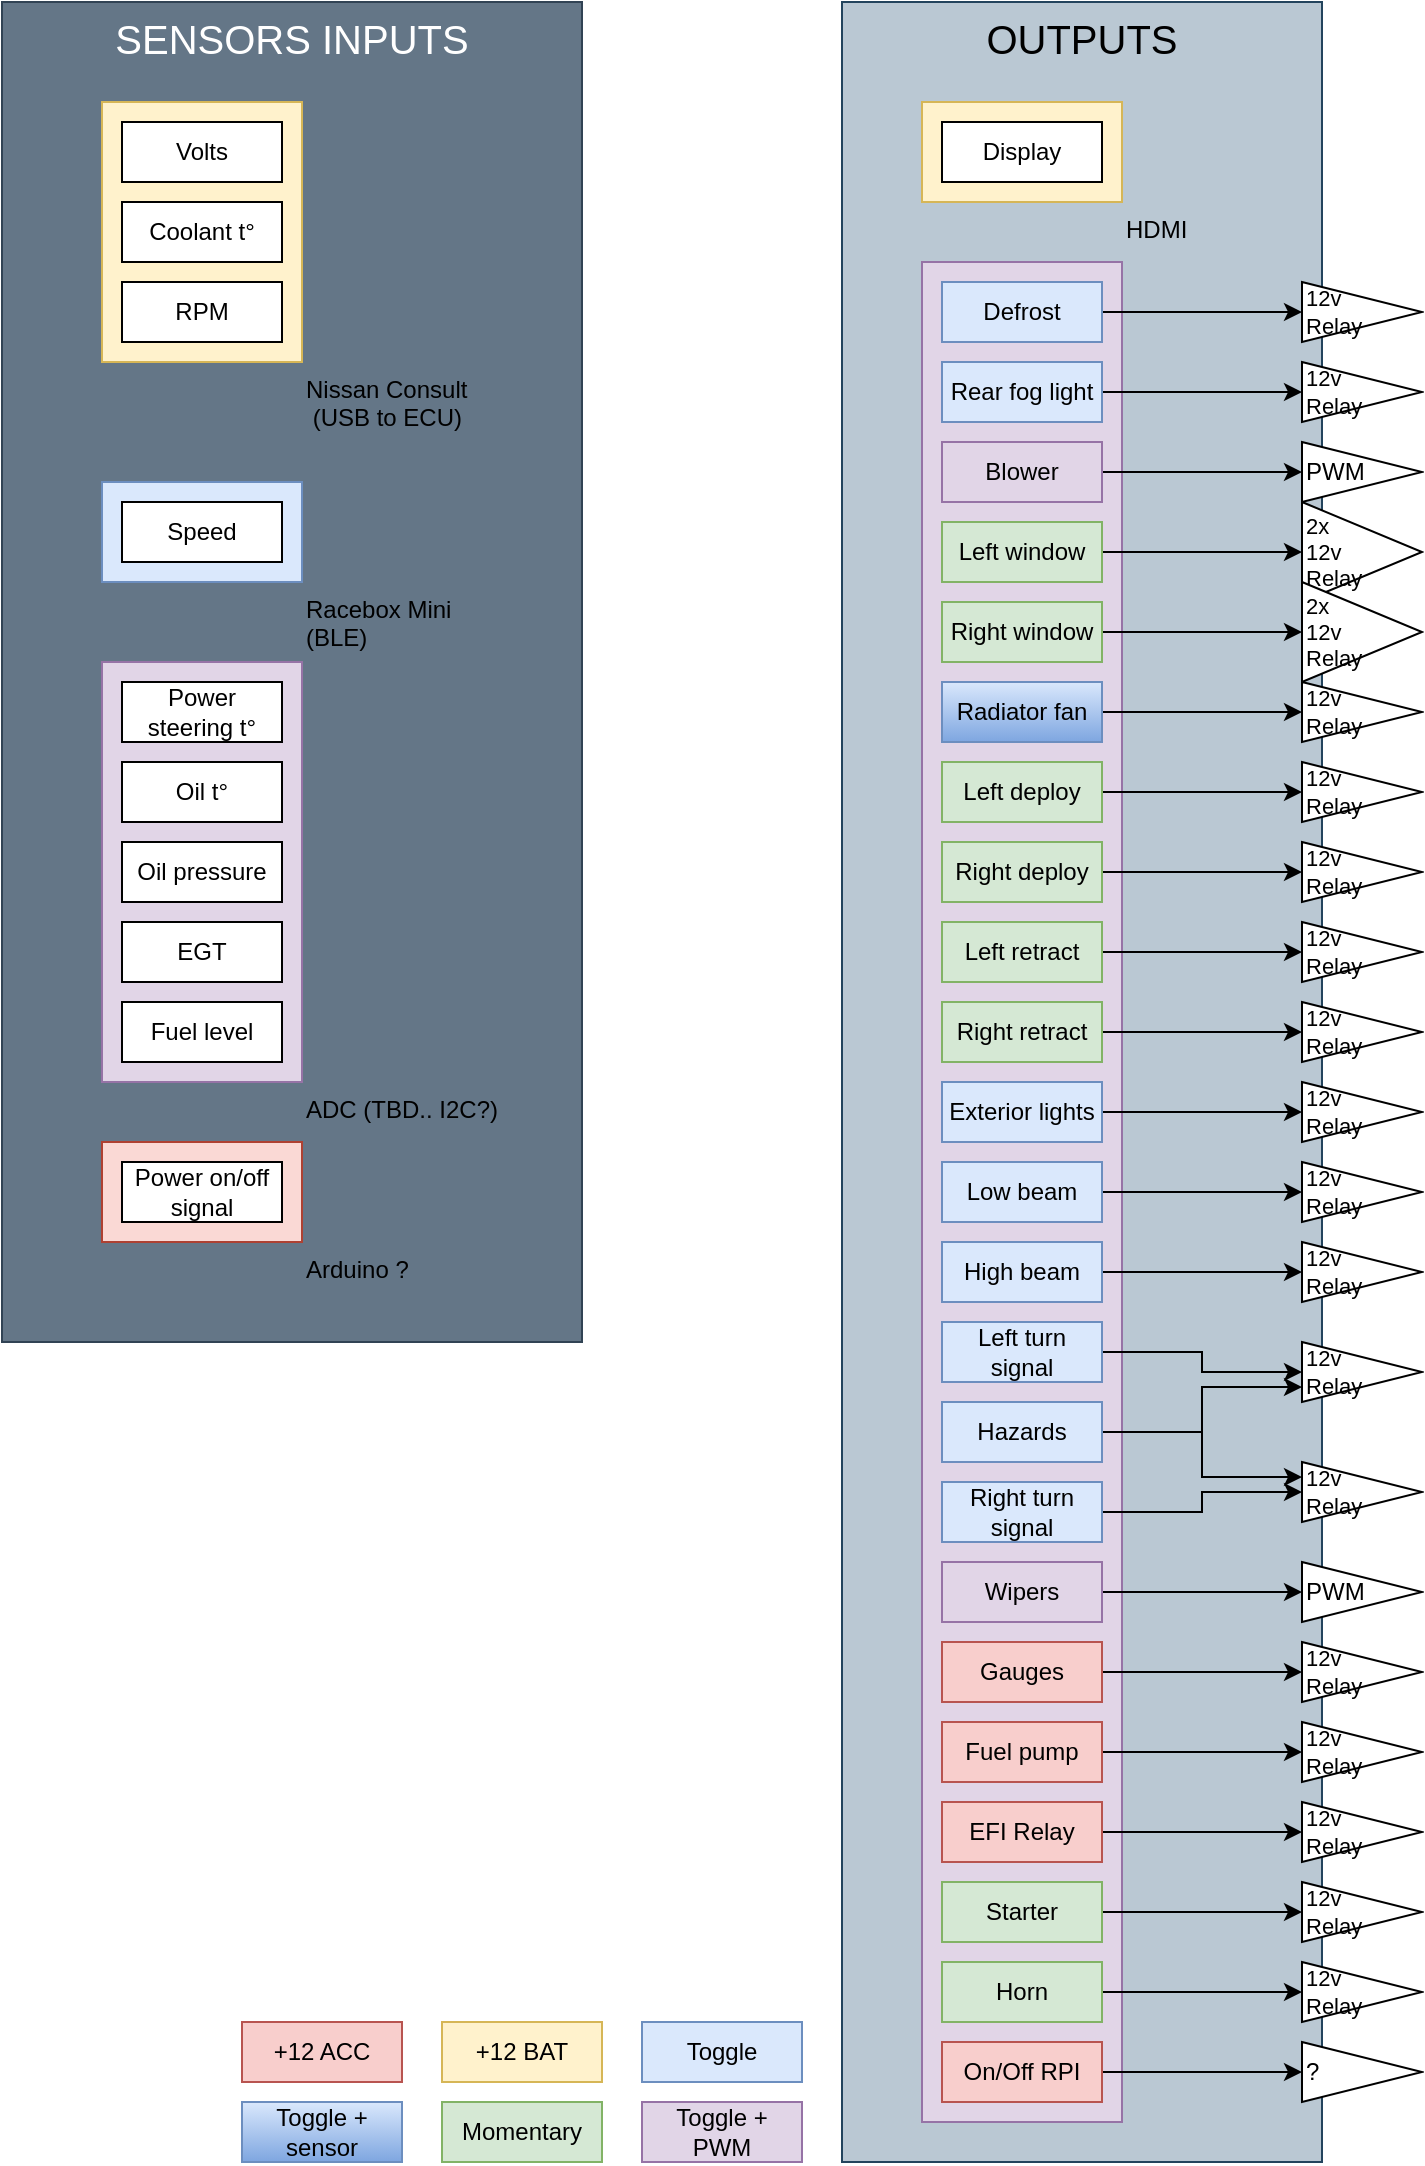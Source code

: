 <mxfile version="20.3.0" type="google"><diagram id="dMd-90o6zL3o7qZjqOmb" name="Page-1"><mxGraphModel grid="1" page="1" gridSize="10" guides="1" tooltips="1" connect="1" arrows="1" fold="1" pageScale="1" pageWidth="850" pageHeight="1100" math="0" shadow="0"><root><mxCell id="0"/><mxCell id="1" parent="0"/><mxCell id="cfqWBWLSlpMjiEq0KBnw-18" value="&lt;div style=&quot;font-size: 20px;&quot;&gt;&lt;font style=&quot;font-size: 20px;&quot;&gt;SENSORS INPUTS&lt;/font&gt;&lt;/div&gt;" style="rounded=0;whiteSpace=wrap;html=1;labelBackgroundColor=none;fillColor=#647687;fontColor=#ffffff;strokeColor=#314354;verticalAlign=top;" vertex="1" parent="1"><mxGeometry x="40" y="40" width="290" height="670" as="geometry"/></mxCell><mxCell id="cfqWBWLSlpMjiEq0KBnw-5" value="&lt;div&gt;Nissan Consult&lt;/div&gt;&lt;div&gt;&amp;nbsp;(USB to ECU)&lt;/div&gt;" style="rounded=0;whiteSpace=wrap;html=1;align=left;labelPosition=right;verticalLabelPosition=bottom;verticalAlign=top;horizontal=1;labelBackgroundColor=none;fillColor=#fff2cc;strokeColor=#d6b656;" vertex="1" parent="1"><mxGeometry x="90" y="90" width="100" height="130" as="geometry"/></mxCell><mxCell id="cfqWBWLSlpMjiEq0KBnw-7" value="&lt;div&gt;Coolant t°&lt;/div&gt;" style="rounded=0;whiteSpace=wrap;html=1;labelBackgroundColor=none;" vertex="1" parent="1"><mxGeometry x="100" y="140" width="80" height="30" as="geometry"/></mxCell><mxCell id="cfqWBWLSlpMjiEq0KBnw-8" value="RPM" style="rounded=0;whiteSpace=wrap;html=1;labelBackgroundColor=none;" vertex="1" parent="1"><mxGeometry x="100" y="180" width="80" height="30" as="geometry"/></mxCell><mxCell id="cfqWBWLSlpMjiEq0KBnw-9" value="Racebox Mini&lt;br&gt;(BLE)" style="rounded=0;whiteSpace=wrap;html=1;labelBackgroundColor=none;labelPosition=right;verticalLabelPosition=bottom;align=left;verticalAlign=top;fillColor=#dae8fc;strokeColor=#6c8ebf;" vertex="1" parent="1"><mxGeometry x="90" y="280" width="100" height="50" as="geometry"/></mxCell><mxCell id="cfqWBWLSlpMjiEq0KBnw-10" value="Speed" style="rounded=0;whiteSpace=wrap;html=1;labelBackgroundColor=none;" vertex="1" parent="1"><mxGeometry x="100" y="290" width="80" height="30" as="geometry"/></mxCell><mxCell id="cfqWBWLSlpMjiEq0KBnw-11" value="ADC (TBD.. I2C?)" style="rounded=0;whiteSpace=wrap;html=1;labelBackgroundColor=none;fillColor=#e1d5e7;strokeColor=#9673a6;labelPosition=right;verticalLabelPosition=bottom;align=left;verticalAlign=top;" vertex="1" parent="1"><mxGeometry x="90" y="370" width="100" height="210" as="geometry"/></mxCell><mxCell id="cfqWBWLSlpMjiEq0KBnw-12" value="Oil t°" style="rounded=0;whiteSpace=wrap;html=1;labelBackgroundColor=none;" vertex="1" parent="1"><mxGeometry x="100" y="420" width="80" height="30" as="geometry"/></mxCell><mxCell id="cfqWBWLSlpMjiEq0KBnw-13" value="Oil pressure" style="rounded=0;whiteSpace=wrap;html=1;labelBackgroundColor=none;" vertex="1" parent="1"><mxGeometry x="100" y="460" width="80" height="30" as="geometry"/></mxCell><mxCell id="cfqWBWLSlpMjiEq0KBnw-14" value="EGT" style="rounded=0;whiteSpace=wrap;html=1;labelBackgroundColor=none;" vertex="1" parent="1"><mxGeometry x="100" y="500" width="80" height="30" as="geometry"/></mxCell><mxCell id="cfqWBWLSlpMjiEq0KBnw-15" value="&lt;div&gt;Fuel level&lt;/div&gt;" style="rounded=0;whiteSpace=wrap;html=1;labelBackgroundColor=none;" vertex="1" parent="1"><mxGeometry x="100" y="540" width="80" height="30" as="geometry"/></mxCell><mxCell id="cfqWBWLSlpMjiEq0KBnw-21" value="&lt;div&gt;Volts&lt;/div&gt;" style="rounded=0;whiteSpace=wrap;html=1;labelBackgroundColor=none;" vertex="1" parent="1"><mxGeometry x="100" y="100" width="80" height="30" as="geometry"/></mxCell><mxCell id="cfqWBWLSlpMjiEq0KBnw-30" value="OUTPUTS" style="rounded=0;whiteSpace=wrap;html=1;labelBackgroundColor=none;fillColor=#bac8d3;strokeColor=#23445d;verticalAlign=top;fontSize=20;" vertex="1" parent="1"><mxGeometry x="460" y="40" width="240" height="1080" as="geometry"/></mxCell><mxCell id="cfqWBWLSlpMjiEq0KBnw-31" value="&lt;div&gt;HDMI&lt;/div&gt;" style="rounded=0;whiteSpace=wrap;html=1;align=left;labelPosition=right;verticalLabelPosition=bottom;verticalAlign=top;horizontal=1;labelBackgroundColor=none;fillColor=#fff2cc;strokeColor=#d6b656;" vertex="1" parent="1"><mxGeometry x="500" y="90" width="100" height="50" as="geometry"/></mxCell><mxCell id="cfqWBWLSlpMjiEq0KBnw-32" value="&lt;div&gt;Display&lt;/div&gt;" style="rounded=0;whiteSpace=wrap;html=1;labelBackgroundColor=none;" vertex="1" parent="1"><mxGeometry x="510" y="100" width="80" height="30" as="geometry"/></mxCell><mxCell id="cfqWBWLSlpMjiEq0KBnw-33" value="&lt;div&gt;&lt;br&gt;&lt;/div&gt;" style="rounded=0;whiteSpace=wrap;html=1;labelBackgroundColor=none;fillColor=#e1d5e7;strokeColor=#9673a6;labelPosition=right;verticalLabelPosition=bottom;align=left;verticalAlign=top;" vertex="1" parent="1"><mxGeometry x="500" y="170" width="100" height="930" as="geometry"/></mxCell><mxCell id="96zIXY9BduZtXswJ0TkS-7" style="edgeStyle=orthogonalEdgeStyle;rounded=0;orthogonalLoop=1;jettySize=auto;html=1;exitX=1;exitY=0.5;exitDx=0;exitDy=0;entryX=0;entryY=0.5;entryDx=0;entryDy=0;fontSize=11;" edge="1" parent="1" source="cfqWBWLSlpMjiEq0KBnw-34" target="96zIXY9BduZtXswJ0TkS-6"><mxGeometry relative="1" as="geometry"/></mxCell><mxCell id="cfqWBWLSlpMjiEq0KBnw-34" value="Defrost" style="rounded=0;whiteSpace=wrap;html=1;labelBackgroundColor=none;fillColor=#dae8fc;strokeColor=#6c8ebf;" vertex="1" parent="1"><mxGeometry x="510" y="180" width="80" height="30" as="geometry"/></mxCell><mxCell id="96zIXY9BduZtXswJ0TkS-18" style="edgeStyle=orthogonalEdgeStyle;rounded=0;orthogonalLoop=1;jettySize=auto;html=1;exitX=1;exitY=0.5;exitDx=0;exitDy=0;entryX=0;entryY=0.5;entryDx=0;entryDy=0;fontSize=11;" edge="1" parent="1" source="cfqWBWLSlpMjiEq0KBnw-35" target="96zIXY9BduZtXswJ0TkS-8"><mxGeometry relative="1" as="geometry"/></mxCell><mxCell id="cfqWBWLSlpMjiEq0KBnw-35" value="Rear fog light" style="rounded=0;whiteSpace=wrap;html=1;labelBackgroundColor=none;fillColor=#dae8fc;strokeColor=#6c8ebf;" vertex="1" parent="1"><mxGeometry x="510" y="220" width="80" height="30" as="geometry"/></mxCell><mxCell id="96zIXY9BduZtXswJ0TkS-20" style="edgeStyle=orthogonalEdgeStyle;rounded=0;orthogonalLoop=1;jettySize=auto;html=1;exitX=1;exitY=0.5;exitDx=0;exitDy=0;fontSize=11;" edge="1" parent="1" source="cfqWBWLSlpMjiEq0KBnw-36" target="96zIXY9BduZtXswJ0TkS-19"><mxGeometry relative="1" as="geometry"/></mxCell><mxCell id="cfqWBWLSlpMjiEq0KBnw-36" value="Blower" style="rounded=0;whiteSpace=wrap;html=1;labelBackgroundColor=none;fillColor=#e1d5e7;strokeColor=#9673a6;" vertex="1" parent="1"><mxGeometry x="510" y="260" width="80" height="30" as="geometry"/></mxCell><mxCell id="96zIXY9BduZtXswJ0TkS-21" style="edgeStyle=orthogonalEdgeStyle;rounded=0;orthogonalLoop=1;jettySize=auto;html=1;exitX=1;exitY=0.5;exitDx=0;exitDy=0;fontSize=11;" edge="1" parent="1" source="cfqWBWLSlpMjiEq0KBnw-37" target="96zIXY9BduZtXswJ0TkS-9"><mxGeometry relative="1" as="geometry"/></mxCell><mxCell id="cfqWBWLSlpMjiEq0KBnw-37" value="Left window" style="rounded=0;whiteSpace=wrap;html=1;labelBackgroundColor=none;fillColor=#d5e8d4;strokeColor=#82b366;" vertex="1" parent="1"><mxGeometry x="510" y="300" width="80" height="30" as="geometry"/></mxCell><mxCell id="96zIXY9BduZtXswJ0TkS-22" style="edgeStyle=orthogonalEdgeStyle;rounded=0;orthogonalLoop=1;jettySize=auto;html=1;exitX=1;exitY=0.5;exitDx=0;exitDy=0;fontSize=11;" edge="1" parent="1" source="cfqWBWLSlpMjiEq0KBnw-38" target="96zIXY9BduZtXswJ0TkS-11"><mxGeometry relative="1" as="geometry"/></mxCell><mxCell id="cfqWBWLSlpMjiEq0KBnw-38" value="Right window" style="rounded=0;whiteSpace=wrap;html=1;labelBackgroundColor=none;fillColor=#d5e8d4;strokeColor=#82b366;" vertex="1" parent="1"><mxGeometry x="510" y="340" width="80" height="30" as="geometry"/></mxCell><mxCell id="cfqWBWLSlpMjiEq0KBnw-39" value="&lt;div&gt;Arduino ?&lt;/div&gt;" style="rounded=0;whiteSpace=wrap;html=1;labelBackgroundColor=none;fillColor=#fad9d5;strokeColor=#ae4132;labelPosition=right;verticalLabelPosition=bottom;align=left;verticalAlign=top;" vertex="1" parent="1"><mxGeometry x="90" y="610" width="100" height="50" as="geometry"/></mxCell><mxCell id="cfqWBWLSlpMjiEq0KBnw-40" value="&lt;div&gt;Power on/off&lt;/div&gt;&lt;div&gt;signal&lt;br&gt;&lt;/div&gt;" style="rounded=0;whiteSpace=wrap;html=1;labelBackgroundColor=none;" vertex="1" parent="1"><mxGeometry x="100" y="620" width="80" height="30" as="geometry"/></mxCell><mxCell id="96zIXY9BduZtXswJ0TkS-23" style="edgeStyle=orthogonalEdgeStyle;rounded=0;orthogonalLoop=1;jettySize=auto;html=1;exitX=1;exitY=0.5;exitDx=0;exitDy=0;fontSize=11;" edge="1" parent="1" source="cfqWBWLSlpMjiEq0KBnw-42" target="96zIXY9BduZtXswJ0TkS-12"><mxGeometry relative="1" as="geometry"/></mxCell><mxCell id="cfqWBWLSlpMjiEq0KBnw-42" value="Radiator fan" style="rounded=0;whiteSpace=wrap;html=1;labelBackgroundColor=none;fillColor=#dae8fc;gradientColor=#7ea6e0;strokeColor=#6c8ebf;" vertex="1" parent="1"><mxGeometry x="510" y="380" width="80" height="30" as="geometry"/></mxCell><mxCell id="cfqWBWLSlpMjiEq0KBnw-43" value="Power steering t°" style="rounded=0;whiteSpace=wrap;html=1;labelBackgroundColor=none;" vertex="1" parent="1"><mxGeometry x="100" y="380" width="80" height="30" as="geometry"/></mxCell><mxCell id="96zIXY9BduZtXswJ0TkS-24" style="edgeStyle=orthogonalEdgeStyle;rounded=0;orthogonalLoop=1;jettySize=auto;html=1;exitX=1;exitY=0.5;exitDx=0;exitDy=0;entryX=0;entryY=0.5;entryDx=0;entryDy=0;fontSize=11;" edge="1" parent="1" source="96zIXY9BduZtXswJ0TkS-1" target="96zIXY9BduZtXswJ0TkS-15"><mxGeometry relative="1" as="geometry"/></mxCell><mxCell id="96zIXY9BduZtXswJ0TkS-1" value="Left deploy" style="rounded=0;whiteSpace=wrap;html=1;labelBackgroundColor=none;fillColor=#d5e8d4;strokeColor=#82b366;" vertex="1" parent="1"><mxGeometry x="510" y="420" width="80" height="30" as="geometry"/></mxCell><mxCell id="96zIXY9BduZtXswJ0TkS-25" style="edgeStyle=orthogonalEdgeStyle;rounded=0;orthogonalLoop=1;jettySize=auto;html=1;exitX=1;exitY=0.5;exitDx=0;exitDy=0;entryX=0;entryY=0.5;entryDx=0;entryDy=0;fontSize=11;" edge="1" parent="1" source="96zIXY9BduZtXswJ0TkS-2" target="96zIXY9BduZtXswJ0TkS-13"><mxGeometry relative="1" as="geometry"/></mxCell><mxCell id="96zIXY9BduZtXswJ0TkS-2" value="Right deploy" style="rounded=0;whiteSpace=wrap;html=1;labelBackgroundColor=none;fillColor=#d5e8d4;strokeColor=#82b366;" vertex="1" parent="1"><mxGeometry x="510" y="460" width="80" height="30" as="geometry"/></mxCell><mxCell id="96zIXY9BduZtXswJ0TkS-26" style="edgeStyle=orthogonalEdgeStyle;rounded=0;orthogonalLoop=1;jettySize=auto;html=1;exitX=1;exitY=0.5;exitDx=0;exitDy=0;entryX=0;entryY=0.5;entryDx=0;entryDy=0;fontSize=11;" edge="1" parent="1" source="96zIXY9BduZtXswJ0TkS-3" target="96zIXY9BduZtXswJ0TkS-16"><mxGeometry relative="1" as="geometry"/></mxCell><mxCell id="96zIXY9BduZtXswJ0TkS-3" value="Left retract" style="rounded=0;whiteSpace=wrap;html=1;labelBackgroundColor=none;fillColor=#d5e8d4;strokeColor=#82b366;" vertex="1" parent="1"><mxGeometry x="510" y="500" width="80" height="30" as="geometry"/></mxCell><mxCell id="96zIXY9BduZtXswJ0TkS-27" style="edgeStyle=orthogonalEdgeStyle;rounded=0;orthogonalLoop=1;jettySize=auto;html=1;exitX=1;exitY=0.5;exitDx=0;exitDy=0;entryX=0;entryY=0.5;entryDx=0;entryDy=0;fontSize=11;" edge="1" parent="1" source="96zIXY9BduZtXswJ0TkS-4" target="96zIXY9BduZtXswJ0TkS-17"><mxGeometry relative="1" as="geometry"/></mxCell><mxCell id="96zIXY9BduZtXswJ0TkS-4" value="&lt;div&gt;Right retract&lt;/div&gt;" style="rounded=0;whiteSpace=wrap;html=1;labelBackgroundColor=none;fillColor=#d5e8d4;strokeColor=#82b366;" vertex="1" parent="1"><mxGeometry x="510" y="540" width="80" height="30" as="geometry"/></mxCell><mxCell id="96zIXY9BduZtXswJ0TkS-6" value="&lt;div style=&quot;font-size: 11px;&quot; align=&quot;left&quot;&gt;&lt;font style=&quot;font-size: 11px;&quot;&gt;12v&lt;br&gt;&lt;/font&gt;&lt;/div&gt;&lt;div style=&quot;font-size: 11px;&quot; align=&quot;left&quot;&gt;&lt;font style=&quot;font-size: 11px;&quot;&gt;Relay&lt;/font&gt;&lt;/div&gt;" style="triangle;whiteSpace=wrap;html=1;align=left;" vertex="1" parent="1"><mxGeometry x="690" y="180" width="60" height="30" as="geometry"/></mxCell><mxCell id="96zIXY9BduZtXswJ0TkS-8" value="&lt;div style=&quot;font-size: 11px;&quot; align=&quot;left&quot;&gt;&lt;font style=&quot;font-size: 11px;&quot;&gt;12v&lt;br&gt;&lt;/font&gt;&lt;/div&gt;&lt;div style=&quot;font-size: 11px;&quot; align=&quot;left&quot;&gt;&lt;font style=&quot;font-size: 11px;&quot;&gt;Relay&lt;/font&gt;&lt;/div&gt;" style="triangle;whiteSpace=wrap;html=1;align=left;" vertex="1" parent="1"><mxGeometry x="690" y="220" width="60" height="30" as="geometry"/></mxCell><mxCell id="96zIXY9BduZtXswJ0TkS-9" value="&lt;div style=&quot;font-size: 11px;&quot;&gt;&lt;font style=&quot;font-size: 11px;&quot;&gt;2x&lt;/font&gt;&lt;/div&gt;&lt;div style=&quot;font-size: 11px;&quot; align=&quot;left&quot;&gt;&lt;font style=&quot;font-size: 11px;&quot;&gt;12v&lt;br&gt;&lt;/font&gt;&lt;/div&gt;&lt;div style=&quot;font-size: 11px;&quot; align=&quot;left&quot;&gt;&lt;font style=&quot;font-size: 11px;&quot;&gt;Relay&lt;/font&gt;&lt;/div&gt;" style="triangle;whiteSpace=wrap;html=1;align=left;" vertex="1" parent="1"><mxGeometry x="690" y="290" width="60" height="50" as="geometry"/></mxCell><mxCell id="96zIXY9BduZtXswJ0TkS-11" value="&lt;div style=&quot;font-size: 11px;&quot;&gt;&lt;font style=&quot;font-size: 11px;&quot;&gt;2x&lt;/font&gt;&lt;/div&gt;&lt;div style=&quot;font-size: 11px;&quot; align=&quot;left&quot;&gt;&lt;font style=&quot;font-size: 11px;&quot;&gt;12v&lt;br&gt;&lt;/font&gt;&lt;/div&gt;&lt;div style=&quot;font-size: 11px;&quot; align=&quot;left&quot;&gt;&lt;font style=&quot;font-size: 11px;&quot;&gt;Relay&lt;/font&gt;&lt;/div&gt;" style="triangle;whiteSpace=wrap;html=1;align=left;" vertex="1" parent="1"><mxGeometry x="690" y="330" width="60" height="50" as="geometry"/></mxCell><mxCell id="96zIXY9BduZtXswJ0TkS-12" value="&lt;div style=&quot;font-size: 11px;&quot; align=&quot;left&quot;&gt;&lt;font style=&quot;font-size: 11px;&quot;&gt;12v&lt;br&gt;&lt;/font&gt;&lt;/div&gt;&lt;div style=&quot;font-size: 11px;&quot; align=&quot;left&quot;&gt;&lt;font style=&quot;font-size: 11px;&quot;&gt;Relay&lt;/font&gt;&lt;/div&gt;" style="triangle;whiteSpace=wrap;html=1;align=left;" vertex="1" parent="1"><mxGeometry x="690" y="380" width="60" height="30" as="geometry"/></mxCell><mxCell id="96zIXY9BduZtXswJ0TkS-13" value="&lt;div style=&quot;font-size: 11px;&quot; align=&quot;left&quot;&gt;&lt;font style=&quot;font-size: 11px;&quot;&gt;12v&lt;br&gt;&lt;/font&gt;&lt;/div&gt;&lt;div style=&quot;font-size: 11px;&quot; align=&quot;left&quot;&gt;&lt;font style=&quot;font-size: 11px;&quot;&gt;Relay&lt;/font&gt;&lt;/div&gt;" style="triangle;whiteSpace=wrap;html=1;align=left;" vertex="1" parent="1"><mxGeometry x="690" y="460" width="60" height="30" as="geometry"/></mxCell><mxCell id="96zIXY9BduZtXswJ0TkS-15" value="&lt;div style=&quot;font-size: 11px;&quot; align=&quot;left&quot;&gt;&lt;font style=&quot;font-size: 11px;&quot;&gt;12v&lt;br&gt;&lt;/font&gt;&lt;/div&gt;&lt;div style=&quot;font-size: 11px;&quot; align=&quot;left&quot;&gt;&lt;font style=&quot;font-size: 11px;&quot;&gt;Relay&lt;/font&gt;&lt;/div&gt;" style="triangle;whiteSpace=wrap;html=1;align=left;" vertex="1" parent="1"><mxGeometry x="690" y="420" width="60" height="30" as="geometry"/></mxCell><mxCell id="96zIXY9BduZtXswJ0TkS-16" value="&lt;div style=&quot;font-size: 11px;&quot; align=&quot;left&quot;&gt;&lt;font style=&quot;font-size: 11px;&quot;&gt;12v&lt;br&gt;&lt;/font&gt;&lt;/div&gt;&lt;div style=&quot;font-size: 11px;&quot; align=&quot;left&quot;&gt;&lt;font style=&quot;font-size: 11px;&quot;&gt;Relay&lt;/font&gt;&lt;/div&gt;" style="triangle;whiteSpace=wrap;html=1;align=left;" vertex="1" parent="1"><mxGeometry x="690" y="500" width="60" height="30" as="geometry"/></mxCell><mxCell id="96zIXY9BduZtXswJ0TkS-17" value="&lt;div style=&quot;font-size: 11px;&quot; align=&quot;left&quot;&gt;&lt;font style=&quot;font-size: 11px;&quot;&gt;12v&lt;br&gt;&lt;/font&gt;&lt;/div&gt;&lt;div style=&quot;font-size: 11px;&quot; align=&quot;left&quot;&gt;&lt;font style=&quot;font-size: 11px;&quot;&gt;Relay&lt;/font&gt;&lt;/div&gt;" style="triangle;whiteSpace=wrap;html=1;align=left;" vertex="1" parent="1"><mxGeometry x="690" y="540" width="60" height="30" as="geometry"/></mxCell><mxCell id="96zIXY9BduZtXswJ0TkS-19" value="&lt;div&gt;PWM&lt;/div&gt;" style="triangle;whiteSpace=wrap;html=1;align=left;" vertex="1" parent="1"><mxGeometry x="690" y="260" width="60" height="30" as="geometry"/></mxCell><mxCell id="96zIXY9BduZtXswJ0TkS-34" style="edgeStyle=orthogonalEdgeStyle;rounded=0;orthogonalLoop=1;jettySize=auto;html=1;exitX=1;exitY=0.5;exitDx=0;exitDy=0;entryX=0;entryY=0.5;entryDx=0;entryDy=0;fontSize=11;" edge="1" parent="1" source="96zIXY9BduZtXswJ0TkS-28" target="96zIXY9BduZtXswJ0TkS-31"><mxGeometry relative="1" as="geometry"/></mxCell><mxCell id="96zIXY9BduZtXswJ0TkS-28" value="&lt;div&gt;Exterior lights&lt;/div&gt;" style="rounded=0;whiteSpace=wrap;html=1;labelBackgroundColor=none;fillColor=#dae8fc;strokeColor=#6c8ebf;" vertex="1" parent="1"><mxGeometry x="510" y="580" width="80" height="30" as="geometry"/></mxCell><mxCell id="96zIXY9BduZtXswJ0TkS-35" style="edgeStyle=orthogonalEdgeStyle;rounded=0;orthogonalLoop=1;jettySize=auto;html=1;exitX=1;exitY=0.5;exitDx=0;exitDy=0;entryX=0;entryY=0.5;entryDx=0;entryDy=0;fontSize=11;" edge="1" parent="1" source="96zIXY9BduZtXswJ0TkS-29" target="96zIXY9BduZtXswJ0TkS-32"><mxGeometry relative="1" as="geometry"/></mxCell><mxCell id="96zIXY9BduZtXswJ0TkS-29" value="&lt;div&gt;Low beam&lt;/div&gt;" style="rounded=0;whiteSpace=wrap;html=1;labelBackgroundColor=none;fillColor=#dae8fc;strokeColor=#6c8ebf;" vertex="1" parent="1"><mxGeometry x="510" y="620" width="80" height="30" as="geometry"/></mxCell><mxCell id="96zIXY9BduZtXswJ0TkS-36" style="edgeStyle=orthogonalEdgeStyle;rounded=0;orthogonalLoop=1;jettySize=auto;html=1;exitX=1;exitY=0.5;exitDx=0;exitDy=0;entryX=0;entryY=0.5;entryDx=0;entryDy=0;fontSize=11;" edge="1" parent="1" source="96zIXY9BduZtXswJ0TkS-30" target="96zIXY9BduZtXswJ0TkS-33"><mxGeometry relative="1" as="geometry"/></mxCell><mxCell id="96zIXY9BduZtXswJ0TkS-30" value="&lt;div&gt;High beam&lt;/div&gt;" style="rounded=0;whiteSpace=wrap;html=1;labelBackgroundColor=none;fillColor=#dae8fc;strokeColor=#6c8ebf;" vertex="1" parent="1"><mxGeometry x="510" y="660" width="80" height="30" as="geometry"/></mxCell><mxCell id="96zIXY9BduZtXswJ0TkS-31" value="&lt;div style=&quot;font-size: 11px;&quot; align=&quot;left&quot;&gt;&lt;font style=&quot;font-size: 11px;&quot;&gt;12v&lt;br&gt;&lt;/font&gt;&lt;/div&gt;&lt;div style=&quot;font-size: 11px;&quot; align=&quot;left&quot;&gt;&lt;font style=&quot;font-size: 11px;&quot;&gt;Relay&lt;/font&gt;&lt;/div&gt;" style="triangle;whiteSpace=wrap;html=1;align=left;" vertex="1" parent="1"><mxGeometry x="690" y="580" width="60" height="30" as="geometry"/></mxCell><mxCell id="96zIXY9BduZtXswJ0TkS-32" value="&lt;div style=&quot;font-size: 11px;&quot; align=&quot;left&quot;&gt;&lt;font style=&quot;font-size: 11px;&quot;&gt;12v&lt;br&gt;&lt;/font&gt;&lt;/div&gt;&lt;div style=&quot;font-size: 11px;&quot; align=&quot;left&quot;&gt;&lt;font style=&quot;font-size: 11px;&quot;&gt;Relay&lt;/font&gt;&lt;/div&gt;" style="triangle;whiteSpace=wrap;html=1;align=left;" vertex="1" parent="1"><mxGeometry x="690" y="620" width="60" height="30" as="geometry"/></mxCell><mxCell id="96zIXY9BduZtXswJ0TkS-33" value="&lt;div style=&quot;font-size: 11px;&quot; align=&quot;left&quot;&gt;&lt;font style=&quot;font-size: 11px;&quot;&gt;12v&lt;br&gt;&lt;/font&gt;&lt;/div&gt;&lt;div style=&quot;font-size: 11px;&quot; align=&quot;left&quot;&gt;&lt;font style=&quot;font-size: 11px;&quot;&gt;Relay&lt;/font&gt;&lt;/div&gt;" style="triangle;whiteSpace=wrap;html=1;align=left;" vertex="1" parent="1"><mxGeometry x="690" y="660" width="60" height="30" as="geometry"/></mxCell><mxCell id="eT-Ox0Bi3d-08M9mzUTS-7" style="edgeStyle=orthogonalEdgeStyle;rounded=0;orthogonalLoop=1;jettySize=auto;html=1;exitX=1;exitY=0.5;exitDx=0;exitDy=0;" edge="1" parent="1" source="eT-Ox0Bi3d-08M9mzUTS-1" target="eT-Ox0Bi3d-08M9mzUTS-5"><mxGeometry relative="1" as="geometry"/></mxCell><mxCell id="eT-Ox0Bi3d-08M9mzUTS-1" value="&lt;div&gt;Left turn signal&lt;/div&gt;" style="rounded=0;whiteSpace=wrap;html=1;labelBackgroundColor=none;fillColor=#dae8fc;strokeColor=#6c8ebf;" vertex="1" parent="1"><mxGeometry x="510" y="700" width="80" height="30" as="geometry"/></mxCell><mxCell id="eT-Ox0Bi3d-08M9mzUTS-8" style="edgeStyle=orthogonalEdgeStyle;rounded=0;orthogonalLoop=1;jettySize=auto;html=1;exitX=1;exitY=0.5;exitDx=0;exitDy=0;" edge="1" parent="1" source="eT-Ox0Bi3d-08M9mzUTS-2" target="eT-Ox0Bi3d-08M9mzUTS-6"><mxGeometry relative="1" as="geometry"/></mxCell><mxCell id="eT-Ox0Bi3d-08M9mzUTS-2" value="&lt;div&gt;Right turn signal&lt;/div&gt;" style="rounded=0;whiteSpace=wrap;html=1;labelBackgroundColor=none;fillColor=#dae8fc;strokeColor=#6c8ebf;" vertex="1" parent="1"><mxGeometry x="510" y="780" width="80" height="30" as="geometry"/></mxCell><mxCell id="eT-Ox0Bi3d-08M9mzUTS-10" style="edgeStyle=orthogonalEdgeStyle;rounded=0;orthogonalLoop=1;jettySize=auto;html=1;exitX=1;exitY=0.5;exitDx=0;exitDy=0;entryX=0;entryY=0.75;entryDx=0;entryDy=0;" edge="1" parent="1" source="eT-Ox0Bi3d-08M9mzUTS-3" target="eT-Ox0Bi3d-08M9mzUTS-5"><mxGeometry relative="1" as="geometry"/></mxCell><mxCell id="eT-Ox0Bi3d-08M9mzUTS-11" style="edgeStyle=orthogonalEdgeStyle;rounded=0;orthogonalLoop=1;jettySize=auto;html=1;exitX=1;exitY=0.5;exitDx=0;exitDy=0;entryX=0;entryY=0.25;entryDx=0;entryDy=0;" edge="1" parent="1" source="eT-Ox0Bi3d-08M9mzUTS-3" target="eT-Ox0Bi3d-08M9mzUTS-6"><mxGeometry relative="1" as="geometry"/></mxCell><mxCell id="eT-Ox0Bi3d-08M9mzUTS-3" value="Hazards" style="rounded=0;whiteSpace=wrap;html=1;labelBackgroundColor=none;fillColor=#dae8fc;strokeColor=#6c8ebf;" vertex="1" parent="1"><mxGeometry x="510" y="740" width="80" height="30" as="geometry"/></mxCell><mxCell id="eT-Ox0Bi3d-08M9mzUTS-5" value="&lt;div style=&quot;font-size: 11px;&quot; align=&quot;left&quot;&gt;&lt;font style=&quot;font-size: 11px;&quot;&gt;12v&lt;br&gt;&lt;/font&gt;&lt;/div&gt;&lt;div style=&quot;font-size: 11px;&quot; align=&quot;left&quot;&gt;&lt;font style=&quot;font-size: 11px;&quot;&gt;Relay&lt;/font&gt;&lt;/div&gt;" style="triangle;whiteSpace=wrap;html=1;align=left;" vertex="1" parent="1"><mxGeometry x="690" y="710" width="60" height="30" as="geometry"/></mxCell><mxCell id="eT-Ox0Bi3d-08M9mzUTS-6" value="&lt;div style=&quot;font-size: 11px;&quot; align=&quot;left&quot;&gt;&lt;font style=&quot;font-size: 11px;&quot;&gt;12v&lt;br&gt;&lt;/font&gt;&lt;/div&gt;&lt;div style=&quot;font-size: 11px;&quot; align=&quot;left&quot;&gt;&lt;font style=&quot;font-size: 11px;&quot;&gt;Relay&lt;/font&gt;&lt;/div&gt;" style="triangle;whiteSpace=wrap;html=1;align=left;" vertex="1" parent="1"><mxGeometry x="690" y="770" width="60" height="30" as="geometry"/></mxCell><mxCell id="eT-Ox0Bi3d-08M9mzUTS-14" style="edgeStyle=orthogonalEdgeStyle;rounded=0;orthogonalLoop=1;jettySize=auto;html=1;exitX=1;exitY=0.5;exitDx=0;exitDy=0;entryX=0;entryY=0.5;entryDx=0;entryDy=0;" edge="1" parent="1" source="eT-Ox0Bi3d-08M9mzUTS-12" target="eT-Ox0Bi3d-08M9mzUTS-13"><mxGeometry relative="1" as="geometry"/></mxCell><mxCell id="eT-Ox0Bi3d-08M9mzUTS-12" value="Wipers" style="rounded=0;whiteSpace=wrap;html=1;labelBackgroundColor=none;fillColor=#e1d5e7;strokeColor=#9673a6;" vertex="1" parent="1"><mxGeometry x="510" y="820" width="80" height="30" as="geometry"/></mxCell><mxCell id="eT-Ox0Bi3d-08M9mzUTS-13" value="&lt;div&gt;PWM&lt;/div&gt;" style="triangle;whiteSpace=wrap;html=1;align=left;" vertex="1" parent="1"><mxGeometry x="690" y="820" width="60" height="30" as="geometry"/></mxCell><mxCell id="eT-Ox0Bi3d-08M9mzUTS-17" style="edgeStyle=orthogonalEdgeStyle;rounded=0;orthogonalLoop=1;jettySize=auto;html=1;exitX=1;exitY=0.5;exitDx=0;exitDy=0;" edge="1" parent="1" source="eT-Ox0Bi3d-08M9mzUTS-15" target="eT-Ox0Bi3d-08M9mzUTS-16"><mxGeometry relative="1" as="geometry"/></mxCell><mxCell id="eT-Ox0Bi3d-08M9mzUTS-15" value="Gauges" style="rounded=0;whiteSpace=wrap;html=1;labelBackgroundColor=none;fillColor=#f8cecc;strokeColor=#b85450;" vertex="1" parent="1"><mxGeometry x="510" y="860" width="80" height="30" as="geometry"/></mxCell><mxCell id="eT-Ox0Bi3d-08M9mzUTS-16" value="&lt;div style=&quot;font-size: 11px;&quot; align=&quot;left&quot;&gt;&lt;font style=&quot;font-size: 11px;&quot;&gt;12v&lt;br&gt;&lt;/font&gt;&lt;/div&gt;&lt;div style=&quot;font-size: 11px;&quot; align=&quot;left&quot;&gt;&lt;font style=&quot;font-size: 11px;&quot;&gt;Relay&lt;/font&gt;&lt;/div&gt;" style="triangle;whiteSpace=wrap;html=1;align=left;" vertex="1" parent="1"><mxGeometry x="690" y="860" width="60" height="30" as="geometry"/></mxCell><mxCell id="hVLk0yW08F7qX3Alpey8-8" style="edgeStyle=orthogonalEdgeStyle;rounded=0;orthogonalLoop=1;jettySize=auto;html=1;exitX=1;exitY=0.5;exitDx=0;exitDy=0;entryX=0;entryY=0.5;entryDx=0;entryDy=0;" edge="1" parent="1" source="eT-Ox0Bi3d-08M9mzUTS-18" target="hVLk0yW08F7qX3Alpey8-7"><mxGeometry relative="1" as="geometry"/></mxCell><mxCell id="eT-Ox0Bi3d-08M9mzUTS-18" value="Fuel pump" style="rounded=0;whiteSpace=wrap;html=1;labelBackgroundColor=none;fillColor=#f8cecc;strokeColor=#b85450;" vertex="1" parent="1"><mxGeometry x="510" y="900" width="80" height="30" as="geometry"/></mxCell><mxCell id="hVLk0yW08F7qX3Alpey8-16" style="edgeStyle=orthogonalEdgeStyle;rounded=0;orthogonalLoop=1;jettySize=auto;html=1;exitX=1;exitY=0.5;exitDx=0;exitDy=0;" edge="1" parent="1" source="eT-Ox0Bi3d-08M9mzUTS-20" target="hVLk0yW08F7qX3Alpey8-4"><mxGeometry relative="1" as="geometry"/></mxCell><mxCell id="eT-Ox0Bi3d-08M9mzUTS-20" value="EFI Relay" style="rounded=0;whiteSpace=wrap;html=1;labelBackgroundColor=none;fillColor=#f8cecc;strokeColor=#b85450;" vertex="1" parent="1"><mxGeometry x="510" y="940" width="80" height="30" as="geometry"/></mxCell><mxCell id="hVLk0yW08F7qX3Alpey8-17" style="edgeStyle=orthogonalEdgeStyle;rounded=0;orthogonalLoop=1;jettySize=auto;html=1;exitX=1;exitY=0.5;exitDx=0;exitDy=0;entryX=0;entryY=0.5;entryDx=0;entryDy=0;" edge="1" parent="1" source="eT-Ox0Bi3d-08M9mzUTS-21" target="hVLk0yW08F7qX3Alpey8-2"><mxGeometry relative="1" as="geometry"/></mxCell><mxCell id="eT-Ox0Bi3d-08M9mzUTS-21" value="Starter" style="rounded=0;whiteSpace=wrap;html=1;labelBackgroundColor=none;fillColor=#d5e8d4;strokeColor=#82b366;" vertex="1" parent="1"><mxGeometry x="510" y="980" width="80" height="30" as="geometry"/></mxCell><mxCell id="hVLk0yW08F7qX3Alpey8-18" style="edgeStyle=orthogonalEdgeStyle;rounded=0;orthogonalLoop=1;jettySize=auto;html=1;exitX=1;exitY=0.5;exitDx=0;exitDy=0;entryX=0;entryY=0.5;entryDx=0;entryDy=0;" edge="1" parent="1" source="eT-Ox0Bi3d-08M9mzUTS-22" target="hVLk0yW08F7qX3Alpey8-1"><mxGeometry relative="1" as="geometry"/></mxCell><mxCell id="eT-Ox0Bi3d-08M9mzUTS-22" value="Horn" style="rounded=0;whiteSpace=wrap;html=1;labelBackgroundColor=none;fillColor=#d5e8d4;strokeColor=#82b366;" vertex="1" parent="1"><mxGeometry x="510" y="1020" width="80" height="30" as="geometry"/></mxCell><mxCell id="hVLk0yW08F7qX3Alpey8-19" style="edgeStyle=orthogonalEdgeStyle;rounded=0;orthogonalLoop=1;jettySize=auto;html=1;exitX=1;exitY=0.5;exitDx=0;exitDy=0;entryX=0;entryY=0.5;entryDx=0;entryDy=0;" edge="1" parent="1" source="eT-Ox0Bi3d-08M9mzUTS-23" target="hVLk0yW08F7qX3Alpey8-6"><mxGeometry relative="1" as="geometry"/></mxCell><mxCell id="eT-Ox0Bi3d-08M9mzUTS-23" value="On/Off RPI" style="rounded=0;whiteSpace=wrap;html=1;labelBackgroundColor=none;fillColor=#f8cecc;strokeColor=#b85450;" vertex="1" parent="1"><mxGeometry x="510" y="1060" width="80" height="30" as="geometry"/></mxCell><mxCell id="hVLk0yW08F7qX3Alpey8-1" value="&lt;div style=&quot;font-size: 11px;&quot; align=&quot;left&quot;&gt;&lt;font style=&quot;font-size: 11px;&quot;&gt;12v&lt;br&gt;&lt;/font&gt;&lt;/div&gt;&lt;div style=&quot;font-size: 11px;&quot; align=&quot;left&quot;&gt;&lt;font style=&quot;font-size: 11px;&quot;&gt;Relay&lt;/font&gt;&lt;/div&gt;" style="triangle;whiteSpace=wrap;html=1;align=left;" vertex="1" parent="1"><mxGeometry x="690" y="1020" width="60" height="30" as="geometry"/></mxCell><mxCell id="hVLk0yW08F7qX3Alpey8-2" value="&lt;div style=&quot;font-size: 11px;&quot; align=&quot;left&quot;&gt;&lt;font style=&quot;font-size: 11px;&quot;&gt;12v&lt;br&gt;&lt;/font&gt;&lt;/div&gt;&lt;div style=&quot;font-size: 11px;&quot; align=&quot;left&quot;&gt;&lt;font style=&quot;font-size: 11px;&quot;&gt;Relay&lt;/font&gt;&lt;/div&gt;" style="triangle;whiteSpace=wrap;html=1;align=left;" vertex="1" parent="1"><mxGeometry x="690" y="980" width="60" height="30" as="geometry"/></mxCell><mxCell id="hVLk0yW08F7qX3Alpey8-4" value="&lt;div style=&quot;font-size: 11px;&quot; align=&quot;left&quot;&gt;&lt;font style=&quot;font-size: 11px;&quot;&gt;12v&lt;br&gt;&lt;/font&gt;&lt;/div&gt;&lt;div style=&quot;font-size: 11px;&quot; align=&quot;left&quot;&gt;&lt;font style=&quot;font-size: 11px;&quot;&gt;Relay&lt;/font&gt;&lt;/div&gt;" style="triangle;whiteSpace=wrap;html=1;align=left;" vertex="1" parent="1"><mxGeometry x="690" y="940" width="60" height="30" as="geometry"/></mxCell><mxCell id="hVLk0yW08F7qX3Alpey8-6" value="&lt;div&gt;?&lt;/div&gt;" style="triangle;whiteSpace=wrap;html=1;align=left;" vertex="1" parent="1"><mxGeometry x="690" y="1060" width="60" height="30" as="geometry"/></mxCell><mxCell id="hVLk0yW08F7qX3Alpey8-7" value="&lt;div style=&quot;font-size: 11px;&quot; align=&quot;left&quot;&gt;&lt;font style=&quot;font-size: 11px;&quot;&gt;12v&lt;br&gt;&lt;/font&gt;&lt;/div&gt;&lt;div style=&quot;font-size: 11px;&quot; align=&quot;left&quot;&gt;&lt;font style=&quot;font-size: 11px;&quot;&gt;Relay&lt;/font&gt;&lt;/div&gt;" style="triangle;whiteSpace=wrap;html=1;align=left;" vertex="1" parent="1"><mxGeometry x="690" y="900" width="60" height="30" as="geometry"/></mxCell><mxCell id="hVLk0yW08F7qX3Alpey8-20" value="&lt;div&gt;+12 ACC&lt;/div&gt;" style="rounded=0;whiteSpace=wrap;html=1;labelBackgroundColor=none;fillColor=#f8cecc;strokeColor=#b85450;" vertex="1" parent="1"><mxGeometry x="160" y="1050" width="80" height="30" as="geometry"/></mxCell><mxCell id="hVLk0yW08F7qX3Alpey8-21" value="&lt;div&gt;+12 BAT&lt;br&gt;&lt;/div&gt;" style="rounded=0;whiteSpace=wrap;html=1;labelBackgroundColor=none;fillColor=#fff2cc;strokeColor=#d6b656;" vertex="1" parent="1"><mxGeometry x="260" y="1050" width="80" height="30" as="geometry"/></mxCell><mxCell id="hVLk0yW08F7qX3Alpey8-22" value="Toggle" style="rounded=0;whiteSpace=wrap;html=1;labelBackgroundColor=none;fillColor=#dae8fc;strokeColor=#6c8ebf;" vertex="1" parent="1"><mxGeometry x="360" y="1050" width="80" height="30" as="geometry"/></mxCell><mxCell id="hVLk0yW08F7qX3Alpey8-23" value="Toggle + PWM" style="rounded=0;whiteSpace=wrap;html=1;labelBackgroundColor=none;fillColor=#e1d5e7;strokeColor=#9673a6;" vertex="1" parent="1"><mxGeometry x="360" y="1090" width="80" height="30" as="geometry"/></mxCell><mxCell id="hVLk0yW08F7qX3Alpey8-24" value="&lt;div&gt;Momentary&lt;/div&gt;" style="rounded=0;whiteSpace=wrap;html=1;labelBackgroundColor=none;fillColor=#d5e8d4;strokeColor=#82b366;" vertex="1" parent="1"><mxGeometry x="260" y="1090" width="80" height="30" as="geometry"/></mxCell><mxCell id="hVLk0yW08F7qX3Alpey8-25" value="&lt;div&gt;Toggle + sensor&lt;/div&gt;" style="rounded=0;whiteSpace=wrap;html=1;labelBackgroundColor=none;fillColor=#dae8fc;strokeColor=#6c8ebf;gradientColor=#7ea6e0;" vertex="1" parent="1"><mxGeometry x="160" y="1090" width="80" height="30" as="geometry"/></mxCell></root></mxGraphModel></diagram></mxfile>